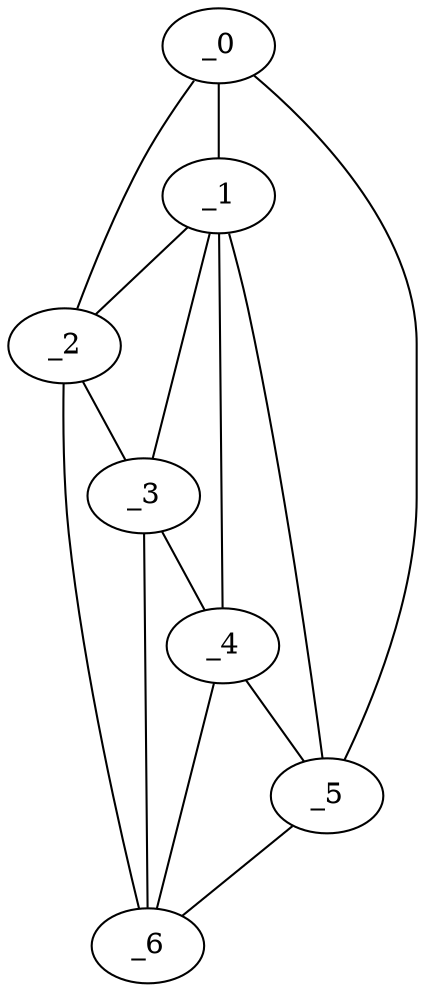 graph "obj75__120.gxl" {
	_0	 [x=76,
		y=21];
	_1	 [x=82,
		y=30];
	_0 -- _1	 [valence=2];
	_2	 [x=93,
		y=18];
	_0 -- _2	 [valence=1];
	_5	 [x=94,
		y=56];
	_0 -- _5	 [valence=1];
	_1 -- _2	 [valence=2];
	_3	 [x=94,
		y=30];
	_1 -- _3	 [valence=2];
	_4	 [x=94,
		y=43];
	_1 -- _4	 [valence=1];
	_1 -- _5	 [valence=2];
	_2 -- _3	 [valence=1];
	_6	 [x=97,
		y=50];
	_2 -- _6	 [valence=1];
	_3 -- _4	 [valence=2];
	_3 -- _6	 [valence=1];
	_4 -- _5	 [valence=1];
	_4 -- _6	 [valence=2];
	_5 -- _6	 [valence=1];
}
